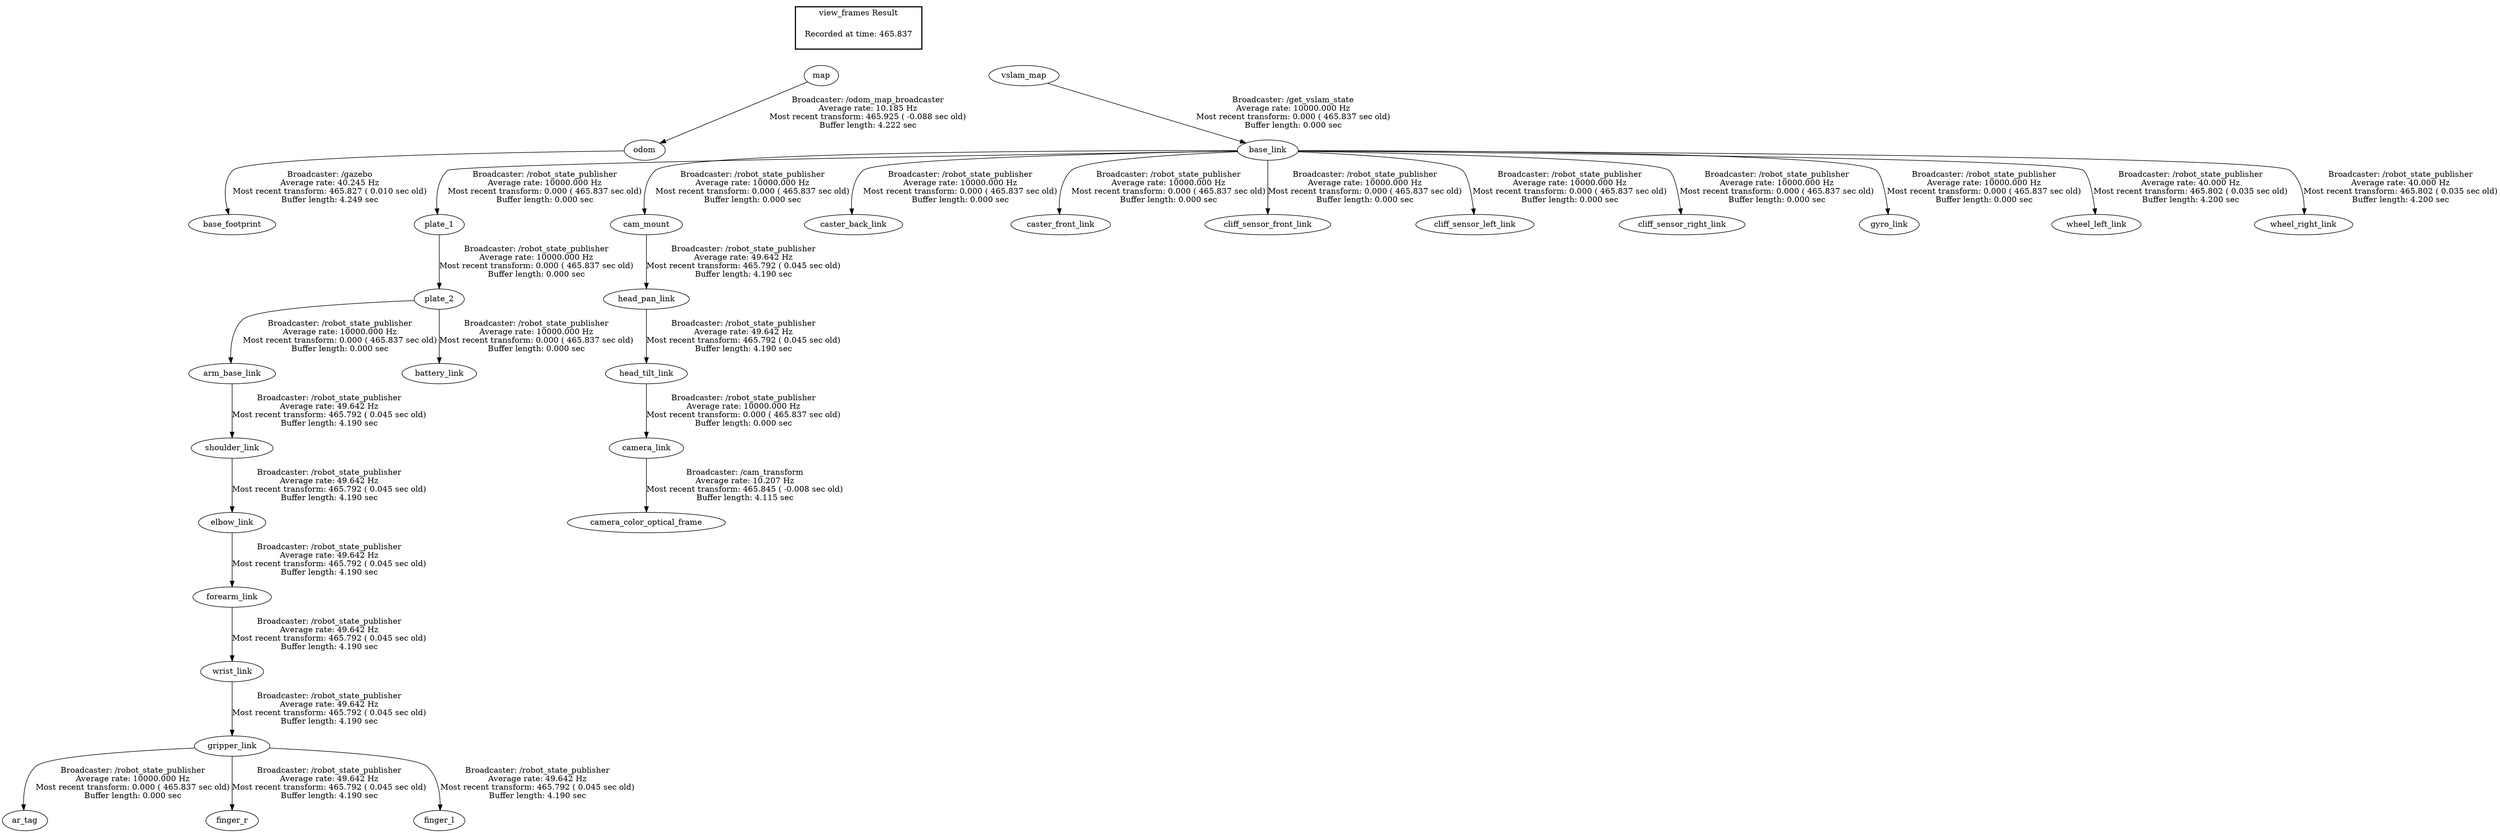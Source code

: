 digraph G {
"odom" -> "base_footprint"[label="Broadcaster: /gazebo\nAverage rate: 40.245 Hz\nMost recent transform: 465.827 ( 0.010 sec old)\nBuffer length: 4.249 sec\n"];
"map" -> "odom"[label="Broadcaster: /odom_map_broadcaster\nAverage rate: 10.185 Hz\nMost recent transform: 465.925 ( -0.088 sec old)\nBuffer length: 4.222 sec\n"];
"gripper_link" -> "ar_tag"[label="Broadcaster: /robot_state_publisher\nAverage rate: 10000.000 Hz\nMost recent transform: 0.000 ( 465.837 sec old)\nBuffer length: 0.000 sec\n"];
"wrist_link" -> "gripper_link"[label="Broadcaster: /robot_state_publisher\nAverage rate: 49.642 Hz\nMost recent transform: 465.792 ( 0.045 sec old)\nBuffer length: 4.190 sec\n"];
"plate_2" -> "arm_base_link"[label="Broadcaster: /robot_state_publisher\nAverage rate: 10000.000 Hz\nMost recent transform: 0.000 ( 465.837 sec old)\nBuffer length: 0.000 sec\n"];
"plate_1" -> "plate_2"[label="Broadcaster: /robot_state_publisher\nAverage rate: 10000.000 Hz\nMost recent transform: 0.000 ( 465.837 sec old)\nBuffer length: 0.000 sec\n"];
"vslam_map" -> "base_link"[label="Broadcaster: /get_vslam_state\nAverage rate: 10000.000 Hz\nMost recent transform: 0.000 ( 465.837 sec old)\nBuffer length: 0.000 sec\n"];
"plate_2" -> "battery_link"[label="Broadcaster: /robot_state_publisher\nAverage rate: 10000.000 Hz\nMost recent transform: 0.000 ( 465.837 sec old)\nBuffer length: 0.000 sec\n"];
"base_link" -> "cam_mount"[label="Broadcaster: /robot_state_publisher\nAverage rate: 10000.000 Hz\nMost recent transform: 0.000 ( 465.837 sec old)\nBuffer length: 0.000 sec\n"];
"head_tilt_link" -> "camera_link"[label="Broadcaster: /robot_state_publisher\nAverage rate: 10000.000 Hz\nMost recent transform: 0.000 ( 465.837 sec old)\nBuffer length: 0.000 sec\n"];
"head_pan_link" -> "head_tilt_link"[label="Broadcaster: /robot_state_publisher\nAverage rate: 49.642 Hz\nMost recent transform: 465.792 ( 0.045 sec old)\nBuffer length: 4.190 sec\n"];
"base_link" -> "caster_back_link"[label="Broadcaster: /robot_state_publisher\nAverage rate: 10000.000 Hz\nMost recent transform: 0.000 ( 465.837 sec old)\nBuffer length: 0.000 sec\n"];
"base_link" -> "caster_front_link"[label="Broadcaster: /robot_state_publisher\nAverage rate: 10000.000 Hz\nMost recent transform: 0.000 ( 465.837 sec old)\nBuffer length: 0.000 sec\n"];
"base_link" -> "cliff_sensor_front_link"[label="Broadcaster: /robot_state_publisher\nAverage rate: 10000.000 Hz\nMost recent transform: 0.000 ( 465.837 sec old)\nBuffer length: 0.000 sec\n"];
"base_link" -> "cliff_sensor_left_link"[label="Broadcaster: /robot_state_publisher\nAverage rate: 10000.000 Hz\nMost recent transform: 0.000 ( 465.837 sec old)\nBuffer length: 0.000 sec\n"];
"base_link" -> "cliff_sensor_right_link"[label="Broadcaster: /robot_state_publisher\nAverage rate: 10000.000 Hz\nMost recent transform: 0.000 ( 465.837 sec old)\nBuffer length: 0.000 sec\n"];
"base_link" -> "gyro_link"[label="Broadcaster: /robot_state_publisher\nAverage rate: 10000.000 Hz\nMost recent transform: 0.000 ( 465.837 sec old)\nBuffer length: 0.000 sec\n"];
"base_link" -> "plate_1"[label="Broadcaster: /robot_state_publisher\nAverage rate: 10000.000 Hz\nMost recent transform: 0.000 ( 465.837 sec old)\nBuffer length: 0.000 sec\n"];
"cam_mount" -> "head_pan_link"[label="Broadcaster: /robot_state_publisher\nAverage rate: 49.642 Hz\nMost recent transform: 465.792 ( 0.045 sec old)\nBuffer length: 4.190 sec\n"];
"arm_base_link" -> "shoulder_link"[label="Broadcaster: /robot_state_publisher\nAverage rate: 49.642 Hz\nMost recent transform: 465.792 ( 0.045 sec old)\nBuffer length: 4.190 sec\n"];
"shoulder_link" -> "elbow_link"[label="Broadcaster: /robot_state_publisher\nAverage rate: 49.642 Hz\nMost recent transform: 465.792 ( 0.045 sec old)\nBuffer length: 4.190 sec\n"];
"elbow_link" -> "forearm_link"[label="Broadcaster: /robot_state_publisher\nAverage rate: 49.642 Hz\nMost recent transform: 465.792 ( 0.045 sec old)\nBuffer length: 4.190 sec\n"];
"forearm_link" -> "wrist_link"[label="Broadcaster: /robot_state_publisher\nAverage rate: 49.642 Hz\nMost recent transform: 465.792 ( 0.045 sec old)\nBuffer length: 4.190 sec\n"];
"gripper_link" -> "finger_r"[label="Broadcaster: /robot_state_publisher\nAverage rate: 49.642 Hz\nMost recent transform: 465.792 ( 0.045 sec old)\nBuffer length: 4.190 sec\n"];
"gripper_link" -> "finger_l"[label="Broadcaster: /robot_state_publisher\nAverage rate: 49.642 Hz\nMost recent transform: 465.792 ( 0.045 sec old)\nBuffer length: 4.190 sec\n"];
"base_link" -> "wheel_left_link"[label="Broadcaster: /robot_state_publisher\nAverage rate: 40.000 Hz\nMost recent transform: 465.802 ( 0.035 sec old)\nBuffer length: 4.200 sec\n"];
"base_link" -> "wheel_right_link"[label="Broadcaster: /robot_state_publisher\nAverage rate: 40.000 Hz\nMost recent transform: 465.802 ( 0.035 sec old)\nBuffer length: 4.200 sec\n"];
"camera_link" -> "camera_color_optical_frame"[label="Broadcaster: /cam_transform\nAverage rate: 10.207 Hz\nMost recent transform: 465.845 ( -0.008 sec old)\nBuffer length: 4.115 sec\n"];
edge [style=invis];
 subgraph cluster_legend { style=bold; color=black; label ="view_frames Result";
"Recorded at time: 465.837"[ shape=plaintext ] ;
 }->"vslam_map";
edge [style=invis];
 subgraph cluster_legend { style=bold; color=black; label ="view_frames Result";
"Recorded at time: 465.837"[ shape=plaintext ] ;
 }->"map";
}